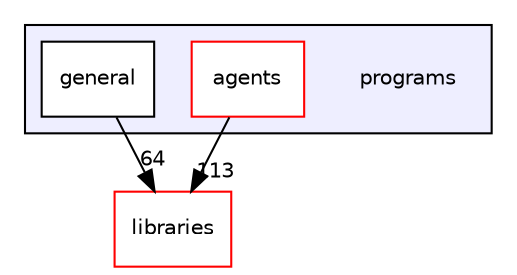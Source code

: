 digraph "programs" {
  compound=true
  node [ fontsize="10", fontname="Helvetica"];
  edge [ labelfontsize="10", labelfontname="Helvetica"];
  subgraph clusterdir_7b0a5d1507c7f681cbfa1deb5990c6ea {
    graph [ bgcolor="#eeeeff", pencolor="black", label="" URL="dir_7b0a5d1507c7f681cbfa1deb5990c6ea.html"];
    dir_7b0a5d1507c7f681cbfa1deb5990c6ea [shape=plaintext label="programs"];
    dir_e9bfa404cf0ac1cbaf261f3a36e4afac [shape=box label="agents" color="red" fillcolor="white" style="filled" URL="dir_e9bfa404cf0ac1cbaf261f3a36e4afac.html"];
    dir_a104fd10fc76810c91ede27824c08874 [shape=box label="general" color="black" fillcolor="white" style="filled" URL="dir_a104fd10fc76810c91ede27824c08874.html"];
  }
  dir_bc0718b08fb2015b8e59c47b2805f60c [shape=box label="libraries" fillcolor="white" style="filled" color="red" URL="dir_bc0718b08fb2015b8e59c47b2805f60c.html"];
  dir_e9bfa404cf0ac1cbaf261f3a36e4afac->dir_bc0718b08fb2015b8e59c47b2805f60c [headlabel="113", labeldistance=1.5 headhref="dir_000006_000000.html"];
  dir_a104fd10fc76810c91ede27824c08874->dir_bc0718b08fb2015b8e59c47b2805f60c [headlabel="64", labeldistance=1.5 headhref="dir_000025_000000.html"];
}
